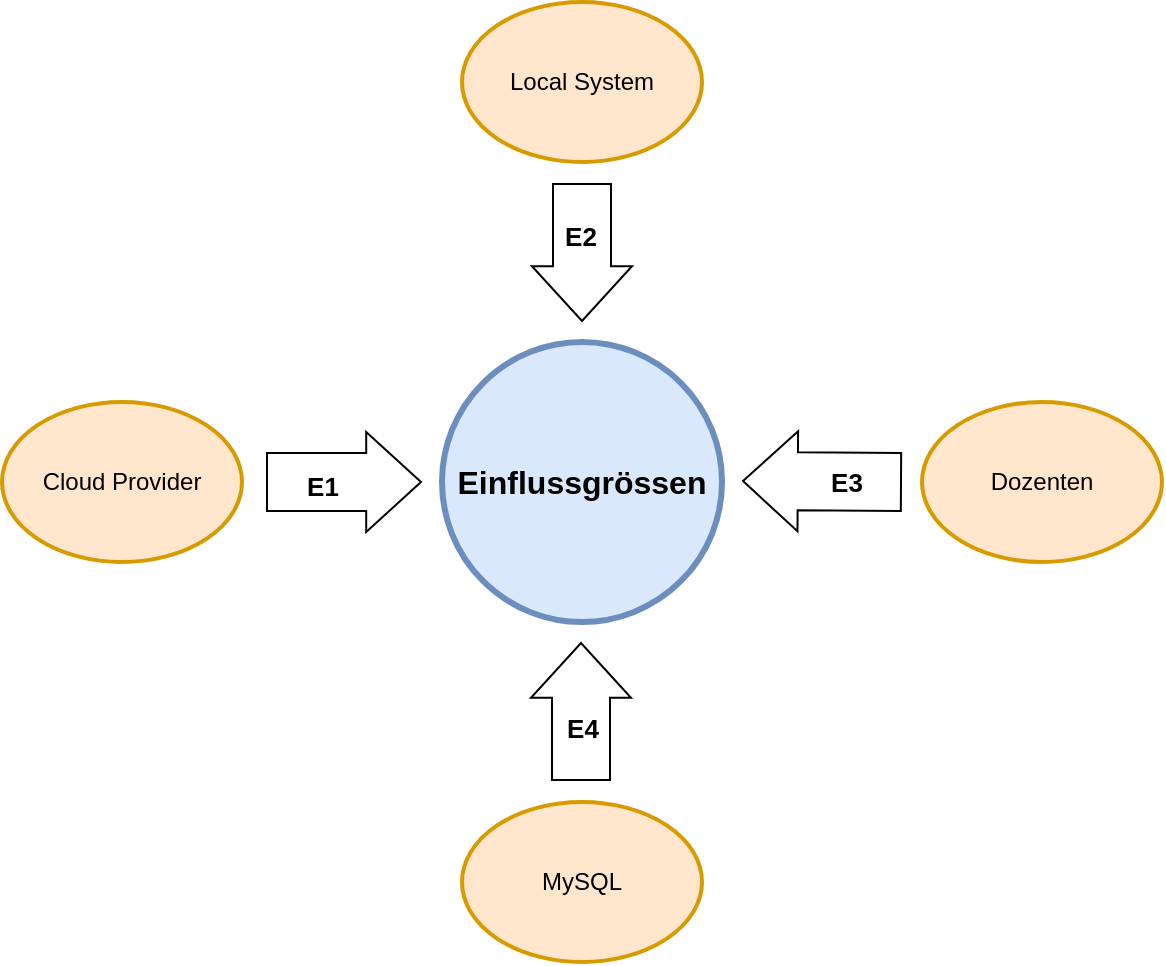 <mxfile version="24.2.5" type="device">
  <diagram name="Page-1" id="rI4db7pEX1Cf_EbMsaSA">
    <mxGraphModel dx="1002" dy="635" grid="1" gridSize="10" guides="1" tooltips="1" connect="1" arrows="1" fold="1" page="1" pageScale="1" pageWidth="1100" pageHeight="850" math="0" shadow="0">
      <root>
        <mxCell id="0" />
        <mxCell id="1" parent="0" />
        <mxCell id="lvt2snzVeRsmzvJVD1wK-2" value="" style="shape=flexArrow;endArrow=classic;html=1;rounded=0;width=29;endSize=8.8;" parent="1" edge="1">
          <mxGeometry width="50" height="50" relative="1" as="geometry">
            <mxPoint x="372" y="320" as="sourcePoint" />
            <mxPoint x="450" y="320" as="targetPoint" />
          </mxGeometry>
        </mxCell>
        <mxCell id="lvt2snzVeRsmzvJVD1wK-3" value="E1" style="edgeLabel;html=1;align=center;verticalAlign=middle;resizable=0;points=[];fontSize=13;fontStyle=1" parent="lvt2snzVeRsmzvJVD1wK-2" vertex="1" connectable="0">
          <mxGeometry x="-0.301" y="-4" relative="1" as="geometry">
            <mxPoint y="-2" as="offset" />
          </mxGeometry>
        </mxCell>
        <mxCell id="lvt2snzVeRsmzvJVD1wK-1" value="&lt;font style=&quot;font-size: 16px;&quot;&gt;&lt;b&gt;Einflussgrössen&lt;/b&gt;&lt;/font&gt;" style="ellipse;whiteSpace=wrap;html=1;aspect=fixed;fillColor=#dae8fc;strokeColor=#6c8ebf;strokeWidth=3;" parent="1" vertex="1">
          <mxGeometry x="460" y="250" width="140" height="140" as="geometry" />
        </mxCell>
        <mxCell id="lvt2snzVeRsmzvJVD1wK-4" value="Cloud Provider" style="ellipse;whiteSpace=wrap;html=1;fillColor=#ffe6cc;strokeColor=#d79b00;strokeWidth=2;" parent="1" vertex="1">
          <mxGeometry x="240" y="280" width="120" height="80" as="geometry" />
        </mxCell>
        <mxCell id="lvt2snzVeRsmzvJVD1wK-5" value="Local System" style="ellipse;whiteSpace=wrap;html=1;fillColor=#ffe6cc;strokeColor=#d79b00;strokeWidth=2;" parent="1" vertex="1">
          <mxGeometry x="470" y="80" width="120" height="80" as="geometry" />
        </mxCell>
        <mxCell id="lvt2snzVeRsmzvJVD1wK-11" value="" style="shape=flexArrow;endArrow=classic;html=1;rounded=0;width=29;endSize=8.8;shadow=0;fillColor=none;" parent="1" edge="1">
          <mxGeometry width="50" height="50" relative="1" as="geometry">
            <mxPoint x="530" y="170.5" as="sourcePoint" />
            <mxPoint x="530" y="240" as="targetPoint" />
          </mxGeometry>
        </mxCell>
        <mxCell id="lvt2snzVeRsmzvJVD1wK-12" value="E2" style="edgeLabel;html=1;align=center;verticalAlign=middle;resizable=0;points=[];fontSize=13;fontStyle=1" parent="lvt2snzVeRsmzvJVD1wK-11" vertex="1" connectable="0">
          <mxGeometry x="-0.301" y="-4" relative="1" as="geometry">
            <mxPoint x="3" y="2" as="offset" />
          </mxGeometry>
        </mxCell>
        <mxCell id="lvt2snzVeRsmzvJVD1wK-15" value="" style="shape=flexArrow;endArrow=classic;html=1;rounded=0;width=29;endSize=8.8;" parent="1" edge="1">
          <mxGeometry width="50" height="50" relative="1" as="geometry">
            <mxPoint x="690" y="320" as="sourcePoint" />
            <mxPoint x="610" y="319.5" as="targetPoint" />
          </mxGeometry>
        </mxCell>
        <mxCell id="lvt2snzVeRsmzvJVD1wK-16" value="E3" style="edgeLabel;html=1;align=center;verticalAlign=middle;resizable=0;points=[];fontSize=13;fontStyle=1" parent="lvt2snzVeRsmzvJVD1wK-15" vertex="1" connectable="0">
          <mxGeometry x="-0.301" y="-4" relative="1" as="geometry">
            <mxPoint y="4" as="offset" />
          </mxGeometry>
        </mxCell>
        <mxCell id="lvt2snzVeRsmzvJVD1wK-18" value="Dozenten" style="ellipse;whiteSpace=wrap;html=1;fillColor=#ffe6cc;strokeColor=#d79b00;strokeWidth=2;" parent="1" vertex="1">
          <mxGeometry x="700" y="280" width="120" height="80" as="geometry" />
        </mxCell>
        <mxCell id="R2EdTFh1cjnXrvmW1Stg-1" value="MySQL" style="ellipse;whiteSpace=wrap;html=1;fillColor=#ffe6cc;strokeColor=#d79b00;strokeWidth=2;" vertex="1" parent="1">
          <mxGeometry x="470" y="480" width="120" height="80" as="geometry" />
        </mxCell>
        <mxCell id="R2EdTFh1cjnXrvmW1Stg-2" value="" style="shape=flexArrow;endArrow=classic;html=1;rounded=0;width=29;endSize=8.8;shadow=0;fillColor=none;" edge="1" parent="1">
          <mxGeometry width="50" height="50" relative="1" as="geometry">
            <mxPoint x="529.5" y="469.5" as="sourcePoint" />
            <mxPoint x="529.5" y="400" as="targetPoint" />
          </mxGeometry>
        </mxCell>
        <mxCell id="R2EdTFh1cjnXrvmW1Stg-3" value="E4" style="edgeLabel;html=1;align=center;verticalAlign=middle;resizable=0;points=[];fontSize=13;fontStyle=1" vertex="1" connectable="0" parent="R2EdTFh1cjnXrvmW1Stg-2">
          <mxGeometry x="-0.301" y="-4" relative="1" as="geometry">
            <mxPoint x="-4" y="-2" as="offset" />
          </mxGeometry>
        </mxCell>
      </root>
    </mxGraphModel>
  </diagram>
</mxfile>
